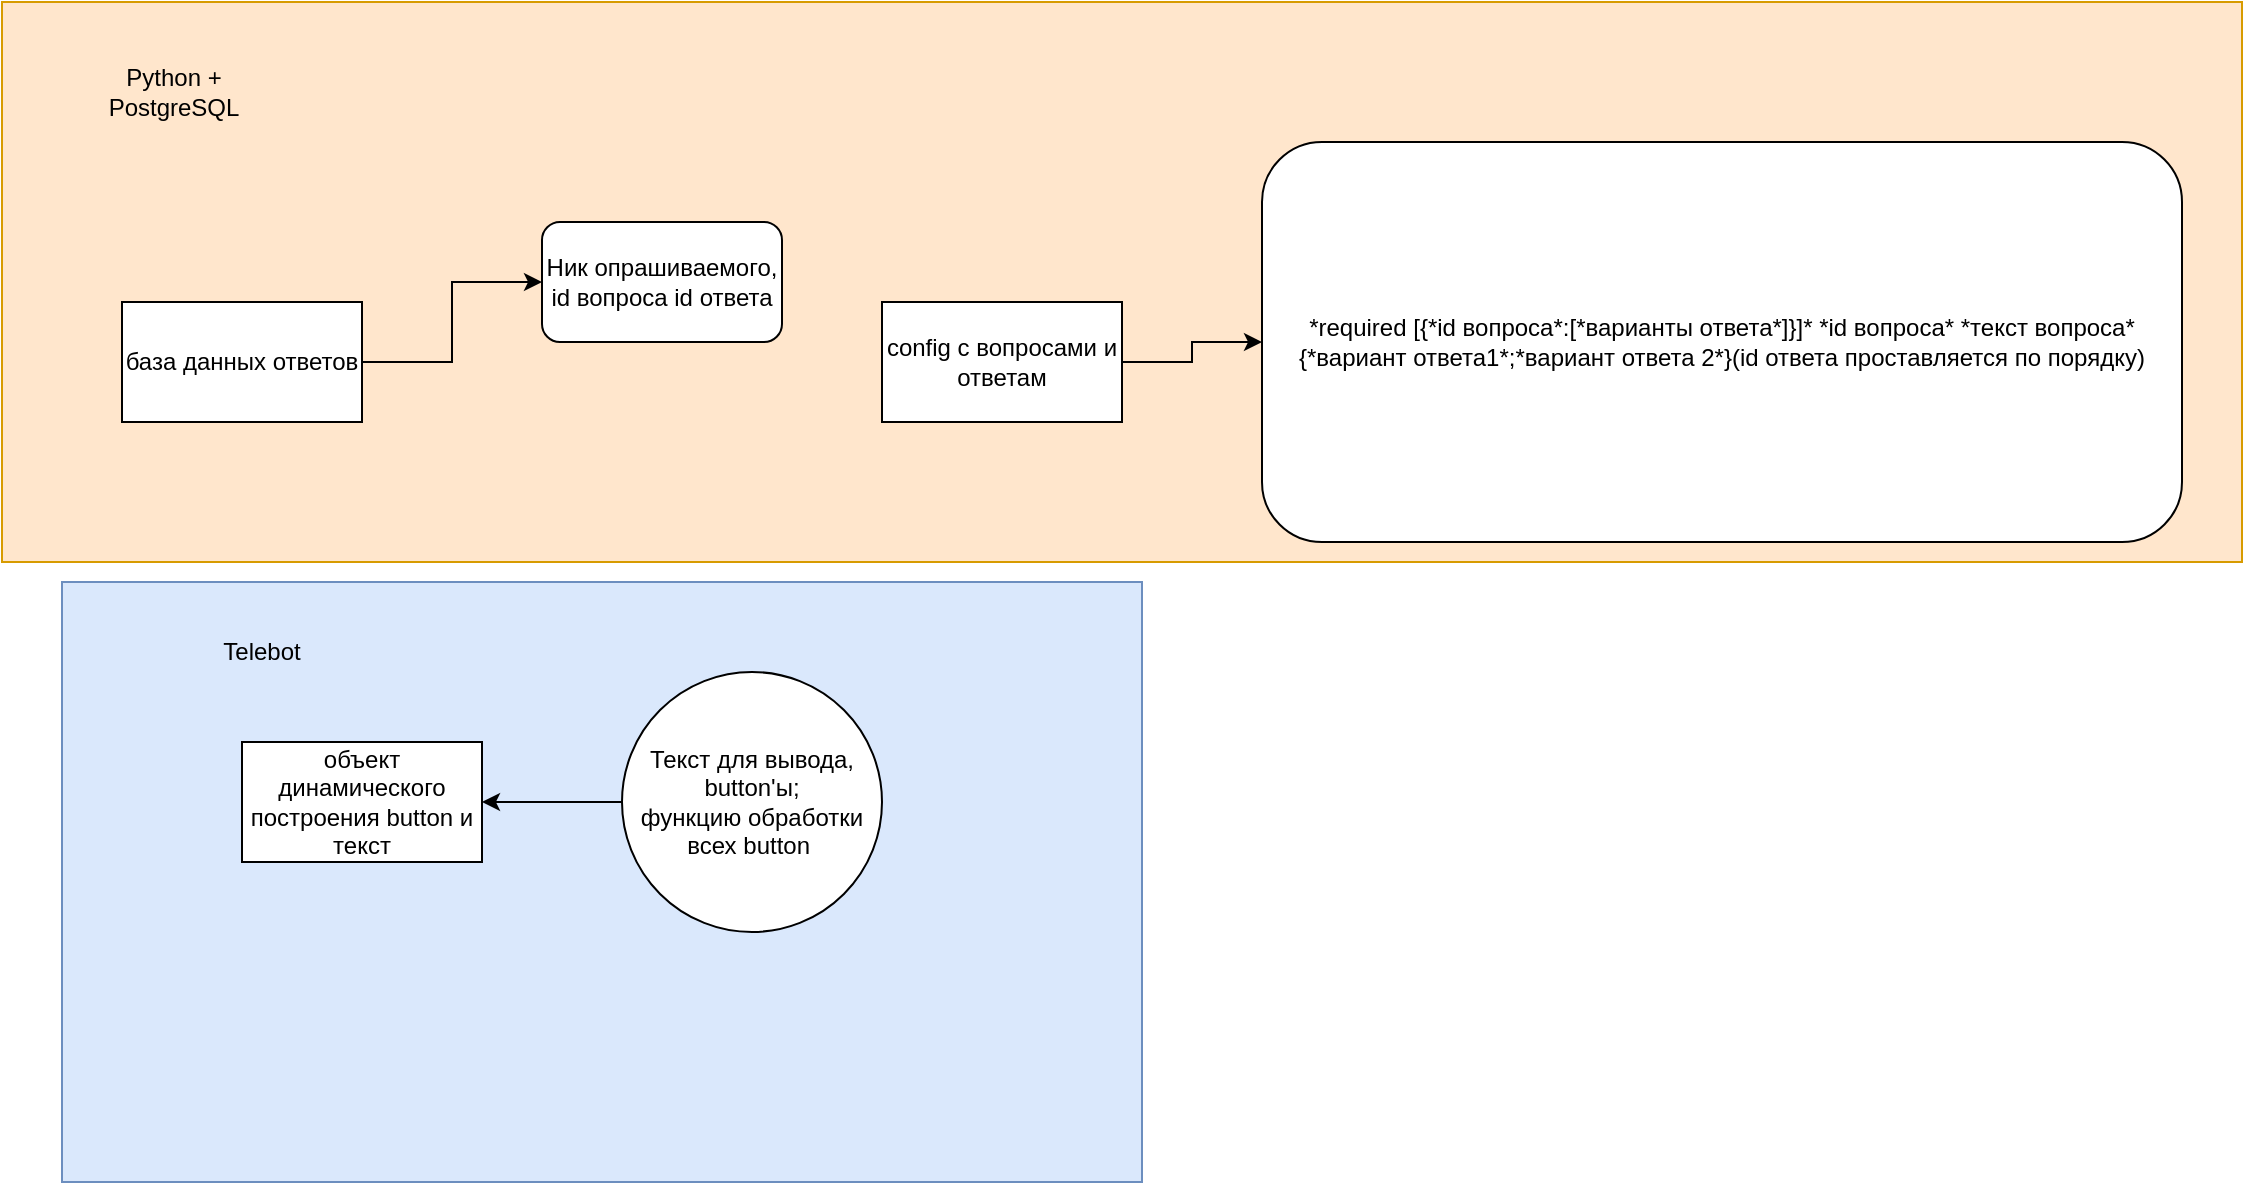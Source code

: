 <mxfile version="18.1.1" type="device"><diagram id="yBZSoTSLk0bI0--H5eFF" name="Page-1"><mxGraphModel dx="1422" dy="762" grid="1" gridSize="10" guides="1" tooltips="1" connect="1" arrows="1" fold="1" page="1" pageScale="1" pageWidth="827" pageHeight="1169" math="0" shadow="0"><root><mxCell id="0"/><mxCell id="1" parent="0"/><mxCell id="8JgxrQApHmrhJpV6AP8Z-11" value="" style="group" vertex="1" connectable="0" parent="1"><mxGeometry x="20" y="10" width="1120" height="280" as="geometry"/></mxCell><mxCell id="8JgxrQApHmrhJpV6AP8Z-10" value="" style="rounded=0;whiteSpace=wrap;html=1;fillColor=#ffe6cc;strokeColor=#d79b00;" vertex="1" parent="8JgxrQApHmrhJpV6AP8Z-11"><mxGeometry width="1120" height="280" as="geometry"/></mxCell><mxCell id="8JgxrQApHmrhJpV6AP8Z-1" value="config с вопросами и ответам" style="rounded=0;whiteSpace=wrap;html=1;" vertex="1" parent="8JgxrQApHmrhJpV6AP8Z-11"><mxGeometry x="440" y="150" width="120" height="60" as="geometry"/></mxCell><mxCell id="8JgxrQApHmrhJpV6AP8Z-2" value="*required [{*id вопроса*:[*варианты ответа*]}]* *id вопроса* *текст вопроса* {*вариант ответа1*;*вариант ответа 2*}(id ответа проставляется по порядку)" style="rounded=1;whiteSpace=wrap;html=1;" vertex="1" parent="8JgxrQApHmrhJpV6AP8Z-11"><mxGeometry x="630" y="70" width="460" height="200" as="geometry"/></mxCell><mxCell id="8JgxrQApHmrhJpV6AP8Z-3" value="" style="edgeStyle=orthogonalEdgeStyle;rounded=0;orthogonalLoop=1;jettySize=auto;html=1;" edge="1" parent="8JgxrQApHmrhJpV6AP8Z-11" source="8JgxrQApHmrhJpV6AP8Z-1" target="8JgxrQApHmrhJpV6AP8Z-2"><mxGeometry relative="1" as="geometry"/></mxCell><mxCell id="8JgxrQApHmrhJpV6AP8Z-4" value="база данных ответов" style="rounded=0;whiteSpace=wrap;html=1;" vertex="1" parent="8JgxrQApHmrhJpV6AP8Z-11"><mxGeometry x="60" y="150" width="120" height="60" as="geometry"/></mxCell><mxCell id="8JgxrQApHmrhJpV6AP8Z-5" value="Ник опрашиваемого, id вопроса id ответа" style="rounded=1;whiteSpace=wrap;html=1;" vertex="1" parent="8JgxrQApHmrhJpV6AP8Z-11"><mxGeometry x="270" y="110" width="120" height="60" as="geometry"/></mxCell><mxCell id="8JgxrQApHmrhJpV6AP8Z-6" value="" style="edgeStyle=orthogonalEdgeStyle;rounded=0;orthogonalLoop=1;jettySize=auto;html=1;" edge="1" parent="8JgxrQApHmrhJpV6AP8Z-11" source="8JgxrQApHmrhJpV6AP8Z-4" target="8JgxrQApHmrhJpV6AP8Z-5"><mxGeometry relative="1" as="geometry"/></mxCell><mxCell id="8JgxrQApHmrhJpV6AP8Z-12" value="Python + PostgreSQL" style="text;html=1;strokeColor=none;fillColor=none;align=center;verticalAlign=middle;whiteSpace=wrap;rounded=0;" vertex="1" parent="8JgxrQApHmrhJpV6AP8Z-11"><mxGeometry x="56" y="30" width="60" height="30" as="geometry"/></mxCell><mxCell id="8JgxrQApHmrhJpV6AP8Z-14" value="" style="group" vertex="1" connectable="0" parent="1"><mxGeometry x="50" y="300" width="540" height="300" as="geometry"/></mxCell><mxCell id="8JgxrQApHmrhJpV6AP8Z-20" value="" style="group" vertex="1" connectable="0" parent="8JgxrQApHmrhJpV6AP8Z-14"><mxGeometry width="540" height="300" as="geometry"/></mxCell><mxCell id="8JgxrQApHmrhJpV6AP8Z-13" value="" style="rounded=0;whiteSpace=wrap;html=1;fillColor=#dae8fc;strokeColor=#6c8ebf;" vertex="1" parent="8JgxrQApHmrhJpV6AP8Z-20"><mxGeometry width="540" height="300" as="geometry"/></mxCell><mxCell id="8JgxrQApHmrhJpV6AP8Z-7" value="объект динамического построения button и текст" style="rounded=0;whiteSpace=wrap;html=1;" vertex="1" parent="8JgxrQApHmrhJpV6AP8Z-20"><mxGeometry x="90" y="80" width="120" height="60" as="geometry"/></mxCell><mxCell id="8JgxrQApHmrhJpV6AP8Z-9" value="" style="edgeStyle=orthogonalEdgeStyle;rounded=0;orthogonalLoop=1;jettySize=auto;html=1;" edge="1" parent="8JgxrQApHmrhJpV6AP8Z-20" source="8JgxrQApHmrhJpV6AP8Z-8" target="8JgxrQApHmrhJpV6AP8Z-7"><mxGeometry relative="1" as="geometry"/></mxCell><mxCell id="8JgxrQApHmrhJpV6AP8Z-8" value="Текст для вывода, button'ы;&lt;br&gt;функцию обработки всех button&amp;nbsp;" style="ellipse;whiteSpace=wrap;html=1;aspect=fixed;" vertex="1" parent="8JgxrQApHmrhJpV6AP8Z-20"><mxGeometry x="280" y="45" width="130" height="130" as="geometry"/></mxCell><mxCell id="8JgxrQApHmrhJpV6AP8Z-15" value="Telebot" style="text;html=1;strokeColor=none;fillColor=none;align=center;verticalAlign=middle;whiteSpace=wrap;rounded=0;" vertex="1" parent="8JgxrQApHmrhJpV6AP8Z-14"><mxGeometry x="70" y="20" width="60" height="30" as="geometry"/></mxCell></root></mxGraphModel></diagram></mxfile>